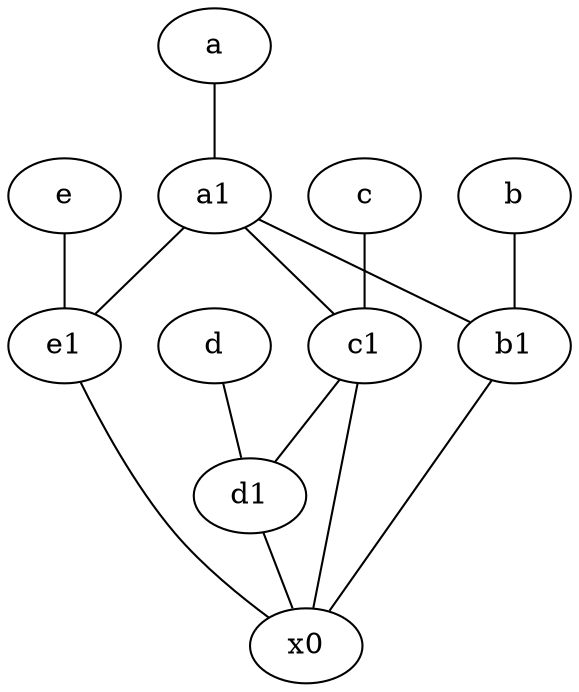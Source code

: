 graph {
	node [labelfontsize=50]
	c [labelfontsize=50 pos="4.5,2!"]
	e1 [labelfontsize=50 pos="7,7!"]
	e [labelfontsize=50 pos="7,9!"]
	a [labelfontsize=50 pos="8,2!"]
	a1 [labelfontsize=50 pos="8,3!"]
	x0 [labelfontsize=50]
	d1 [labelfontsize=50 pos="3,5!"]
	d [labelfontsize=50 pos="2,5!"]
	b [labelfontsize=50 pos="10,4!"]
	c1 [labelfontsize=50 pos="4.5,3!"]
	b1 [labelfontsize=50 pos="9,4!"]
	a -- a1
	e -- e1
	e1 -- x0
	c1 -- d1
	a1 -- b1
	a1 -- e1
	b1 -- x0
	b -- b1
	c1 -- x0
	d1 -- x0
	c -- c1
	a1 -- c1
	d -- d1
}

